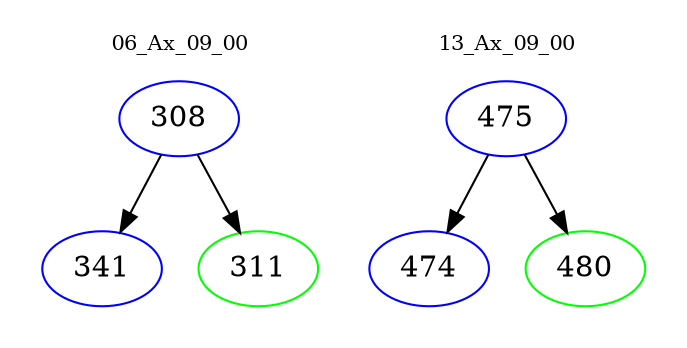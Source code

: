 digraph{
subgraph cluster_0 {
color = white
label = "06_Ax_09_00";
fontsize=10;
T0_308 [label="308", color="blue"]
T0_308 -> T0_341 [color="black"]
T0_341 [label="341", color="blue"]
T0_308 -> T0_311 [color="black"]
T0_311 [label="311", color="green"]
}
subgraph cluster_1 {
color = white
label = "13_Ax_09_00";
fontsize=10;
T1_475 [label="475", color="blue"]
T1_475 -> T1_474 [color="black"]
T1_474 [label="474", color="blue"]
T1_475 -> T1_480 [color="black"]
T1_480 [label="480", color="green"]
}
}
